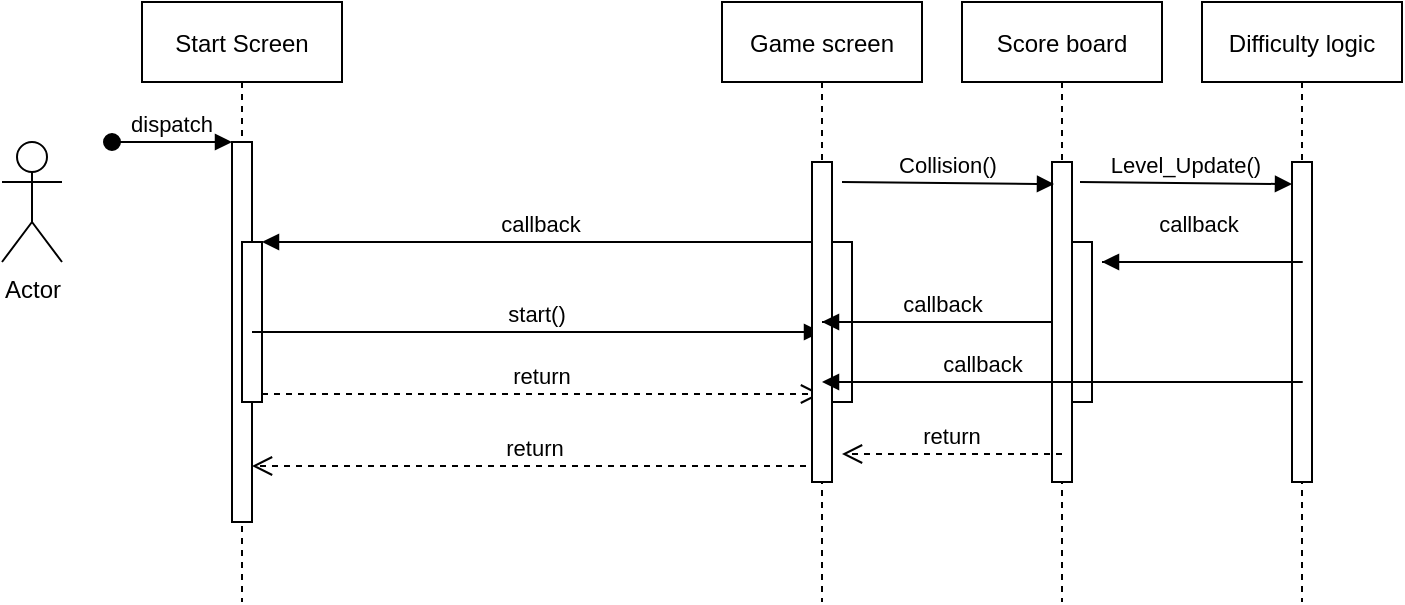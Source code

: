 <mxfile version="16.6.4" type="github">
  <diagram id="kgpKYQtTHZ0yAKxKKP6v" name="Page-1">
    <mxGraphModel dx="1406" dy="676" grid="1" gridSize="10" guides="1" tooltips="1" connect="1" arrows="1" fold="1" page="1" pageScale="1" pageWidth="850" pageHeight="1100" math="0" shadow="0">
      <root>
        <mxCell id="0" />
        <mxCell id="1" parent="0" />
        <mxCell id="3nuBFxr9cyL0pnOWT2aG-1" value="Start Screen" style="shape=umlLifeline;perimeter=lifelinePerimeter;container=1;collapsible=0;recursiveResize=0;rounded=0;shadow=0;strokeWidth=1;" parent="1" vertex="1">
          <mxGeometry x="120" y="80" width="100" height="300" as="geometry" />
        </mxCell>
        <mxCell id="3nuBFxr9cyL0pnOWT2aG-2" value="" style="points=[];perimeter=orthogonalPerimeter;rounded=0;shadow=0;strokeWidth=1;" parent="3nuBFxr9cyL0pnOWT2aG-1" vertex="1">
          <mxGeometry x="45" y="70" width="10" height="190" as="geometry" />
        </mxCell>
        <mxCell id="3nuBFxr9cyL0pnOWT2aG-3" value="dispatch" style="verticalAlign=bottom;startArrow=oval;endArrow=block;startSize=8;shadow=0;strokeWidth=1;" parent="3nuBFxr9cyL0pnOWT2aG-1" target="3nuBFxr9cyL0pnOWT2aG-2" edge="1">
          <mxGeometry relative="1" as="geometry">
            <mxPoint x="-15" y="70" as="sourcePoint" />
          </mxGeometry>
        </mxCell>
        <mxCell id="3nuBFxr9cyL0pnOWT2aG-4" value="" style="points=[];perimeter=orthogonalPerimeter;rounded=0;shadow=0;strokeWidth=1;" parent="3nuBFxr9cyL0pnOWT2aG-1" vertex="1">
          <mxGeometry x="50" y="120" width="10" height="80" as="geometry" />
        </mxCell>
        <mxCell id="3nuBFxr9cyL0pnOWT2aG-7" value="return" style="verticalAlign=bottom;endArrow=open;dashed=1;endSize=8;exitX=0.3;exitY=0.95;shadow=0;strokeWidth=1;exitDx=0;exitDy=0;exitPerimeter=0;" parent="1" source="FrCvDKRbt1Tq-J5Lvqsk-10" target="3nuBFxr9cyL0pnOWT2aG-2" edge="1">
          <mxGeometry relative="1" as="geometry">
            <mxPoint x="275" y="236" as="targetPoint" />
            <mxPoint x="345" y="312" as="sourcePoint" />
          </mxGeometry>
        </mxCell>
        <mxCell id="3nuBFxr9cyL0pnOWT2aG-8" value="start()" style="verticalAlign=bottom;endArrow=block;shadow=0;strokeWidth=1;" parent="1" source="3nuBFxr9cyL0pnOWT2aG-2" target="FrCvDKRbt1Tq-J5Lvqsk-9" edge="1">
          <mxGeometry relative="1" as="geometry">
            <mxPoint x="275" y="160" as="sourcePoint" />
            <mxPoint x="345" y="160.0" as="targetPoint" />
          </mxGeometry>
        </mxCell>
        <mxCell id="3nuBFxr9cyL0pnOWT2aG-9" value="callback" style="verticalAlign=bottom;endArrow=block;entryX=1;entryY=0;shadow=0;strokeWidth=1;" parent="1" source="FrCvDKRbt1Tq-J5Lvqsk-9" target="3nuBFxr9cyL0pnOWT2aG-4" edge="1">
          <mxGeometry relative="1" as="geometry">
            <mxPoint x="345" y="200" as="sourcePoint" />
          </mxGeometry>
        </mxCell>
        <mxCell id="3nuBFxr9cyL0pnOWT2aG-10" value="return" style="verticalAlign=bottom;endArrow=open;dashed=1;endSize=8;exitX=1;exitY=0.95;shadow=0;strokeWidth=1;" parent="1" source="3nuBFxr9cyL0pnOWT2aG-4" target="FrCvDKRbt1Tq-J5Lvqsk-9" edge="1">
          <mxGeometry relative="1" as="geometry">
            <mxPoint x="345" y="276" as="targetPoint" />
          </mxGeometry>
        </mxCell>
        <mxCell id="FrCvDKRbt1Tq-J5Lvqsk-1" value="Actor" style="shape=umlActor;verticalLabelPosition=bottom;verticalAlign=top;html=1;outlineConnect=0;" parent="1" vertex="1">
          <mxGeometry x="50" y="150" width="30" height="60" as="geometry" />
        </mxCell>
        <mxCell id="FrCvDKRbt1Tq-J5Lvqsk-9" value="Game screen" style="shape=umlLifeline;perimeter=lifelinePerimeter;container=1;collapsible=0;recursiveResize=0;rounded=0;shadow=0;strokeWidth=1;" parent="1" vertex="1">
          <mxGeometry x="410" y="80" width="100" height="300" as="geometry" />
        </mxCell>
        <mxCell id="FrCvDKRbt1Tq-J5Lvqsk-10" value="" style="points=[];perimeter=orthogonalPerimeter;rounded=0;shadow=0;strokeWidth=1;" parent="FrCvDKRbt1Tq-J5Lvqsk-9" vertex="1">
          <mxGeometry x="45" y="80" width="10" height="160" as="geometry" />
        </mxCell>
        <mxCell id="FrCvDKRbt1Tq-J5Lvqsk-29" value="" style="points=[];perimeter=orthogonalPerimeter;rounded=0;shadow=0;strokeWidth=1;" parent="FrCvDKRbt1Tq-J5Lvqsk-9" vertex="1">
          <mxGeometry x="55" y="120" width="10" height="80" as="geometry" />
        </mxCell>
        <mxCell id="FrCvDKRbt1Tq-J5Lvqsk-15" value="Score board" style="shape=umlLifeline;perimeter=lifelinePerimeter;container=1;collapsible=0;recursiveResize=0;rounded=0;shadow=0;strokeWidth=1;" parent="1" vertex="1">
          <mxGeometry x="530" y="80" width="100" height="300" as="geometry" />
        </mxCell>
        <mxCell id="FrCvDKRbt1Tq-J5Lvqsk-16" value="" style="points=[];perimeter=orthogonalPerimeter;rounded=0;shadow=0;strokeWidth=1;" parent="FrCvDKRbt1Tq-J5Lvqsk-15" vertex="1">
          <mxGeometry x="45" y="80" width="10" height="160" as="geometry" />
        </mxCell>
        <mxCell id="FrCvDKRbt1Tq-J5Lvqsk-21" value="Collision()" style="verticalAlign=bottom;endArrow=block;shadow=0;strokeWidth=1;entryX=0.1;entryY=0.069;entryDx=0;entryDy=0;entryPerimeter=0;" parent="FrCvDKRbt1Tq-J5Lvqsk-15" target="FrCvDKRbt1Tq-J5Lvqsk-16" edge="1">
          <mxGeometry relative="1" as="geometry">
            <mxPoint x="-60" y="90" as="sourcePoint" />
            <mxPoint x="40" y="90" as="targetPoint" />
          </mxGeometry>
        </mxCell>
        <mxCell id="FrCvDKRbt1Tq-J5Lvqsk-38" value="" style="points=[];perimeter=orthogonalPerimeter;rounded=0;shadow=0;strokeWidth=1;" parent="FrCvDKRbt1Tq-J5Lvqsk-15" vertex="1">
          <mxGeometry x="55" y="120" width="10" height="80" as="geometry" />
        </mxCell>
        <mxCell id="FrCvDKRbt1Tq-J5Lvqsk-39" value="return" style="verticalAlign=bottom;endArrow=open;dashed=1;endSize=8;shadow=0;strokeWidth=1;" parent="FrCvDKRbt1Tq-J5Lvqsk-15" edge="1">
          <mxGeometry relative="1" as="geometry">
            <mxPoint x="-60" y="226" as="targetPoint" />
            <mxPoint x="50" y="226" as="sourcePoint" />
          </mxGeometry>
        </mxCell>
        <mxCell id="FrCvDKRbt1Tq-J5Lvqsk-18" value="Difficulty logic" style="shape=umlLifeline;perimeter=lifelinePerimeter;container=1;collapsible=0;recursiveResize=0;rounded=0;shadow=0;strokeWidth=1;" parent="1" vertex="1">
          <mxGeometry x="650" y="80" width="100" height="300" as="geometry" />
        </mxCell>
        <mxCell id="FrCvDKRbt1Tq-J5Lvqsk-19" value="" style="points=[];perimeter=orthogonalPerimeter;rounded=0;shadow=0;strokeWidth=1;" parent="FrCvDKRbt1Tq-J5Lvqsk-18" vertex="1">
          <mxGeometry x="45" y="80" width="10" height="160" as="geometry" />
        </mxCell>
        <mxCell id="FrCvDKRbt1Tq-J5Lvqsk-22" value="Level_Update()" style="verticalAlign=bottom;endArrow=block;shadow=0;strokeWidth=1;entryX=0.1;entryY=0.069;entryDx=0;entryDy=0;entryPerimeter=0;" parent="FrCvDKRbt1Tq-J5Lvqsk-18" edge="1">
          <mxGeometry relative="1" as="geometry">
            <mxPoint x="-61" y="90" as="sourcePoint" />
            <mxPoint x="45" y="91.04" as="targetPoint" />
          </mxGeometry>
        </mxCell>
        <mxCell id="FrCvDKRbt1Tq-J5Lvqsk-41" value="callback" style="verticalAlign=bottom;endArrow=block;shadow=0;strokeWidth=1;" parent="FrCvDKRbt1Tq-J5Lvqsk-18" edge="1">
          <mxGeometry x="0.538" y="-10" relative="1" as="geometry">
            <mxPoint x="-50" y="130" as="sourcePoint" />
            <mxPoint x="-50" y="130" as="targetPoint" />
            <Array as="points">
              <mxPoint x="55" y="130" />
            </Array>
            <mxPoint as="offset" />
          </mxGeometry>
        </mxCell>
        <mxCell id="FrCvDKRbt1Tq-J5Lvqsk-42" value="callback" style="verticalAlign=bottom;endArrow=block;shadow=0;strokeWidth=1;" parent="FrCvDKRbt1Tq-J5Lvqsk-18" target="FrCvDKRbt1Tq-J5Lvqsk-9" edge="1">
          <mxGeometry x="0.541" relative="1" as="geometry">
            <mxPoint x="-50" y="190" as="sourcePoint" />
            <mxPoint x="-50" y="190" as="targetPoint" />
            <Array as="points">
              <mxPoint x="55" y="190" />
            </Array>
            <mxPoint as="offset" />
          </mxGeometry>
        </mxCell>
        <mxCell id="FrCvDKRbt1Tq-J5Lvqsk-23" value="callback" style="verticalAlign=bottom;endArrow=block;shadow=0;strokeWidth=1;" parent="1" target="FrCvDKRbt1Tq-J5Lvqsk-9" edge="1">
          <mxGeometry x="0.497" relative="1" as="geometry">
            <mxPoint x="460" y="240" as="sourcePoint" />
            <Array as="points">
              <mxPoint x="580" y="240" />
            </Array>
            <mxPoint as="offset" />
          </mxGeometry>
        </mxCell>
      </root>
    </mxGraphModel>
  </diagram>
</mxfile>
